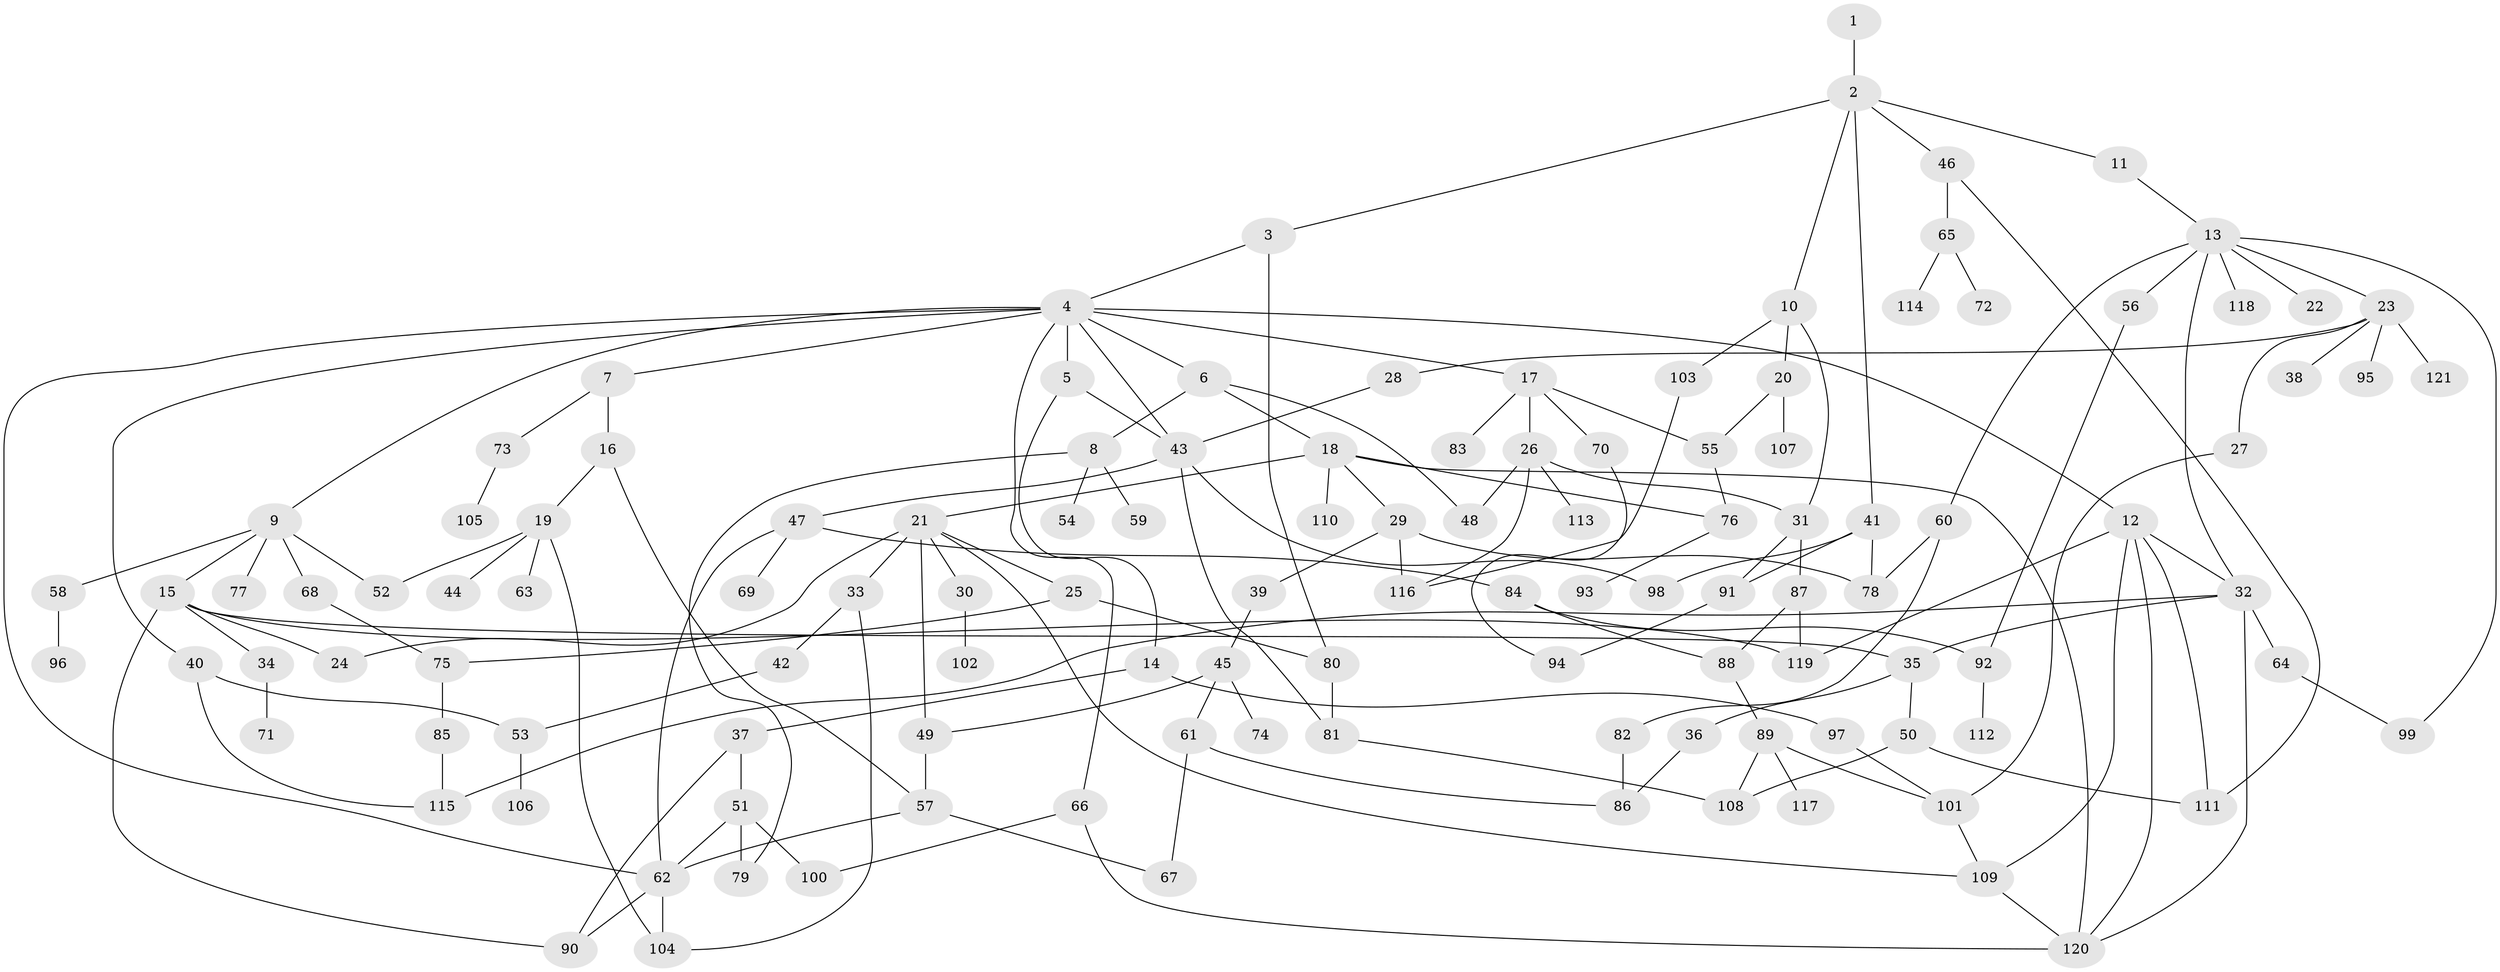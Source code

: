 // Generated by graph-tools (version 1.1) at 2025/10/02/27/25 16:10:52]
// undirected, 121 vertices, 174 edges
graph export_dot {
graph [start="1"]
  node [color=gray90,style=filled];
  1;
  2;
  3;
  4;
  5;
  6;
  7;
  8;
  9;
  10;
  11;
  12;
  13;
  14;
  15;
  16;
  17;
  18;
  19;
  20;
  21;
  22;
  23;
  24;
  25;
  26;
  27;
  28;
  29;
  30;
  31;
  32;
  33;
  34;
  35;
  36;
  37;
  38;
  39;
  40;
  41;
  42;
  43;
  44;
  45;
  46;
  47;
  48;
  49;
  50;
  51;
  52;
  53;
  54;
  55;
  56;
  57;
  58;
  59;
  60;
  61;
  62;
  63;
  64;
  65;
  66;
  67;
  68;
  69;
  70;
  71;
  72;
  73;
  74;
  75;
  76;
  77;
  78;
  79;
  80;
  81;
  82;
  83;
  84;
  85;
  86;
  87;
  88;
  89;
  90;
  91;
  92;
  93;
  94;
  95;
  96;
  97;
  98;
  99;
  100;
  101;
  102;
  103;
  104;
  105;
  106;
  107;
  108;
  109;
  110;
  111;
  112;
  113;
  114;
  115;
  116;
  117;
  118;
  119;
  120;
  121;
  1 -- 2;
  2 -- 3;
  2 -- 10;
  2 -- 11;
  2 -- 41;
  2 -- 46;
  3 -- 4;
  3 -- 80;
  4 -- 5;
  4 -- 6;
  4 -- 7;
  4 -- 9;
  4 -- 12;
  4 -- 17;
  4 -- 40;
  4 -- 66;
  4 -- 62;
  4 -- 43;
  5 -- 14;
  5 -- 43;
  6 -- 8;
  6 -- 18;
  6 -- 48;
  7 -- 16;
  7 -- 73;
  8 -- 54;
  8 -- 59;
  8 -- 79;
  9 -- 15;
  9 -- 52;
  9 -- 58;
  9 -- 68;
  9 -- 77;
  10 -- 20;
  10 -- 31;
  10 -- 103;
  11 -- 13;
  12 -- 32;
  12 -- 109;
  12 -- 111;
  12 -- 119;
  12 -- 120;
  13 -- 22;
  13 -- 23;
  13 -- 56;
  13 -- 60;
  13 -- 118;
  13 -- 99;
  13 -- 32;
  14 -- 37;
  14 -- 97;
  15 -- 34;
  15 -- 35;
  15 -- 90;
  15 -- 119;
  15 -- 24;
  16 -- 19;
  16 -- 57;
  17 -- 26;
  17 -- 70;
  17 -- 83;
  17 -- 55;
  18 -- 21;
  18 -- 29;
  18 -- 76;
  18 -- 110;
  18 -- 120;
  19 -- 44;
  19 -- 63;
  19 -- 52;
  19 -- 104;
  20 -- 55;
  20 -- 107;
  21 -- 24;
  21 -- 25;
  21 -- 30;
  21 -- 33;
  21 -- 109;
  21 -- 49;
  23 -- 27;
  23 -- 28;
  23 -- 38;
  23 -- 95;
  23 -- 121;
  25 -- 75;
  25 -- 80;
  26 -- 48;
  26 -- 113;
  26 -- 116;
  26 -- 31;
  27 -- 101;
  28 -- 43;
  29 -- 39;
  29 -- 78;
  29 -- 116;
  30 -- 102;
  31 -- 87;
  31 -- 91;
  32 -- 64;
  32 -- 120;
  32 -- 35;
  32 -- 115;
  33 -- 42;
  33 -- 104;
  34 -- 71;
  35 -- 36;
  35 -- 50;
  36 -- 86;
  37 -- 51;
  37 -- 90;
  39 -- 45;
  40 -- 53;
  40 -- 115;
  41 -- 98;
  41 -- 91;
  41 -- 78;
  42 -- 53;
  43 -- 47;
  43 -- 81;
  43 -- 98;
  45 -- 49;
  45 -- 61;
  45 -- 74;
  46 -- 65;
  46 -- 111;
  47 -- 62;
  47 -- 69;
  47 -- 84;
  49 -- 57;
  50 -- 108;
  50 -- 111;
  51 -- 62;
  51 -- 100;
  51 -- 79;
  53 -- 106;
  55 -- 76;
  56 -- 92;
  57 -- 67;
  57 -- 62;
  58 -- 96;
  60 -- 82;
  60 -- 78;
  61 -- 86;
  61 -- 67;
  62 -- 90;
  62 -- 104;
  64 -- 99;
  65 -- 72;
  65 -- 114;
  66 -- 100;
  66 -- 120;
  68 -- 75;
  70 -- 94;
  73 -- 105;
  75 -- 85;
  76 -- 93;
  80 -- 81;
  81 -- 108;
  82 -- 86;
  84 -- 92;
  84 -- 88;
  85 -- 115;
  87 -- 88;
  87 -- 119;
  88 -- 89;
  89 -- 101;
  89 -- 117;
  89 -- 108;
  91 -- 94;
  92 -- 112;
  97 -- 101;
  101 -- 109;
  103 -- 116;
  109 -- 120;
}
